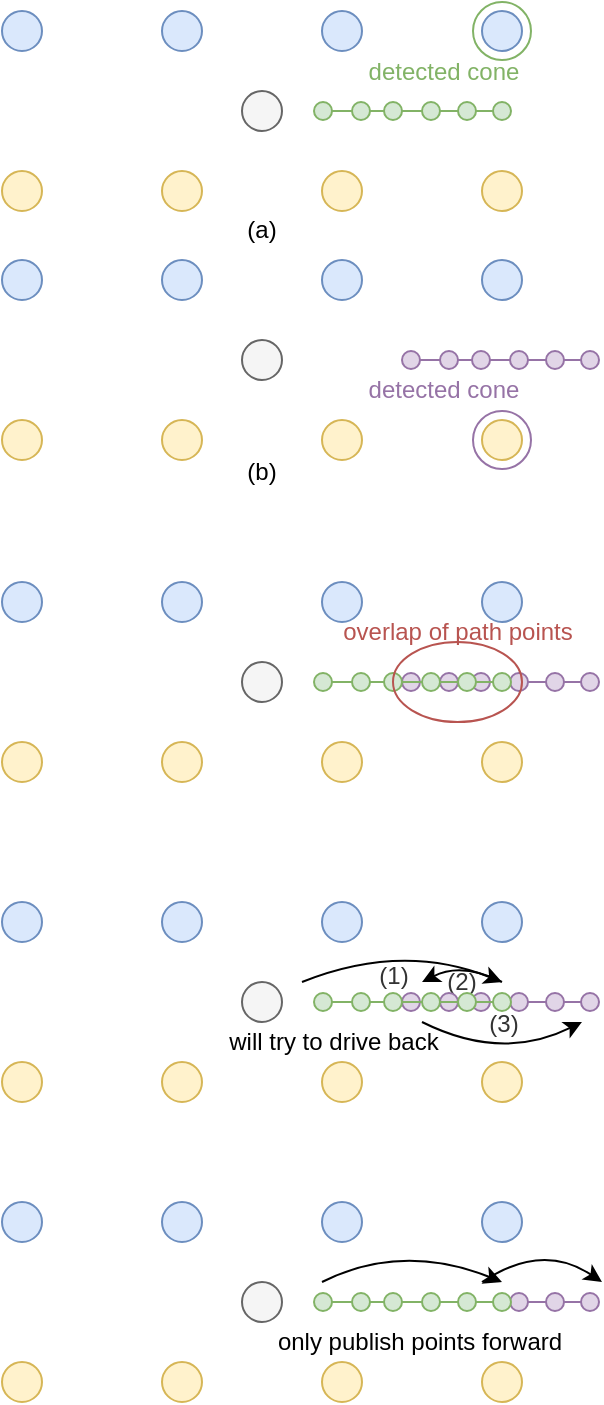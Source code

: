 <mxfile version="18.0.4" type="device"><diagram id="pE8NeCkS3sq0RhEdcYLy" name="Page-1"><mxGraphModel dx="1097" dy="-418" grid="1" gridSize="10" guides="1" tooltips="1" connect="1" arrows="1" fold="1" page="1" pageScale="1" pageWidth="850" pageHeight="1100" math="0" shadow="0"><root><mxCell id="0"/><mxCell id="1" parent="0"/><mxCell id="dcbzfh6dkNWRgs-5Q2Yd-195" value="" style="group" vertex="1" connectable="0" parent="1"><mxGeometry x="240" y="1990" width="298.5" height="100" as="geometry"/></mxCell><mxCell id="dcbzfh6dkNWRgs-5Q2Yd-78" value="" style="ellipse;whiteSpace=wrap;html=1;aspect=fixed;sketch=0;fillColor=#dae8fc;strokeColor=#6c8ebf;fontFamily=Helvetica;" vertex="1" parent="dcbzfh6dkNWRgs-5Q2Yd-195"><mxGeometry x="80" width="20" height="20" as="geometry"/></mxCell><mxCell id="dcbzfh6dkNWRgs-5Q2Yd-79" value="" style="ellipse;whiteSpace=wrap;html=1;aspect=fixed;sketch=0;fillColor=#dae8fc;strokeColor=#6c8ebf;fontFamily=Helvetica;" vertex="1" parent="dcbzfh6dkNWRgs-5Q2Yd-195"><mxGeometry width="20" height="20" as="geometry"/></mxCell><mxCell id="dcbzfh6dkNWRgs-5Q2Yd-80" value="" style="ellipse;whiteSpace=wrap;html=1;aspect=fixed;sketch=0;fillColor=#dae8fc;strokeColor=#6c8ebf;fontFamily=Helvetica;" vertex="1" parent="dcbzfh6dkNWRgs-5Q2Yd-195"><mxGeometry x="160" width="20" height="20" as="geometry"/></mxCell><mxCell id="dcbzfh6dkNWRgs-5Q2Yd-81" value="" style="ellipse;whiteSpace=wrap;html=1;aspect=fixed;sketch=0;fillColor=#dae8fc;strokeColor=#6c8ebf;fontFamily=Helvetica;" vertex="1" parent="dcbzfh6dkNWRgs-5Q2Yd-195"><mxGeometry x="240" width="20" height="20" as="geometry"/></mxCell><mxCell id="dcbzfh6dkNWRgs-5Q2Yd-82" value="" style="ellipse;whiteSpace=wrap;html=1;aspect=fixed;sketch=0;fillColor=#fff2cc;strokeColor=#d6b656;fontFamily=Helvetica;" vertex="1" parent="dcbzfh6dkNWRgs-5Q2Yd-195"><mxGeometry y="80" width="20" height="20" as="geometry"/></mxCell><mxCell id="dcbzfh6dkNWRgs-5Q2Yd-83" value="" style="ellipse;whiteSpace=wrap;html=1;aspect=fixed;sketch=0;fillColor=#fff2cc;strokeColor=#d6b656;fontFamily=Helvetica;" vertex="1" parent="dcbzfh6dkNWRgs-5Q2Yd-195"><mxGeometry x="80" y="80" width="20" height="20" as="geometry"/></mxCell><mxCell id="dcbzfh6dkNWRgs-5Q2Yd-84" value="" style="ellipse;whiteSpace=wrap;html=1;aspect=fixed;sketch=0;fillColor=#fff2cc;strokeColor=#d6b656;fontFamily=Helvetica;" vertex="1" parent="dcbzfh6dkNWRgs-5Q2Yd-195"><mxGeometry x="160" y="80" width="20" height="20" as="geometry"/></mxCell><mxCell id="dcbzfh6dkNWRgs-5Q2Yd-85" value="" style="ellipse;whiteSpace=wrap;html=1;aspect=fixed;sketch=0;fillColor=#fff2cc;strokeColor=#d6b656;fontFamily=Helvetica;" vertex="1" parent="dcbzfh6dkNWRgs-5Q2Yd-195"><mxGeometry x="240" y="80" width="20" height="20" as="geometry"/></mxCell><mxCell id="dcbzfh6dkNWRgs-5Q2Yd-86" value="" style="ellipse;whiteSpace=wrap;html=1;aspect=fixed;sketch=0;fillColor=#f5f5f5;strokeColor=#666666;fontColor=#333333;fontFamily=Helvetica;" vertex="1" parent="dcbzfh6dkNWRgs-5Q2Yd-195"><mxGeometry x="120" y="40" width="20" height="20" as="geometry"/></mxCell><mxCell id="dcbzfh6dkNWRgs-5Q2Yd-87" value="" style="ellipse;whiteSpace=wrap;html=1;aspect=fixed;sketch=0;fillColor=#e1d5e7;strokeColor=#9673a6;fontFamily=Helvetica;" vertex="1" parent="dcbzfh6dkNWRgs-5Q2Yd-195"><mxGeometry x="289.5" y="45.5" width="9" height="9" as="geometry"/></mxCell><mxCell id="dcbzfh6dkNWRgs-5Q2Yd-88" value="" style="ellipse;whiteSpace=wrap;html=1;aspect=fixed;sketch=0;fillColor=#e1d5e7;strokeColor=#9673a6;fontFamily=Helvetica;" vertex="1" parent="dcbzfh6dkNWRgs-5Q2Yd-195"><mxGeometry x="272" y="45.5" width="9" height="9" as="geometry"/></mxCell><mxCell id="dcbzfh6dkNWRgs-5Q2Yd-89" value="" style="ellipse;whiteSpace=wrap;html=1;aspect=fixed;sketch=0;fillColor=#e1d5e7;strokeColor=#9673a6;fontFamily=Helvetica;" vertex="1" parent="dcbzfh6dkNWRgs-5Q2Yd-195"><mxGeometry x="254" y="45.5" width="9" height="9" as="geometry"/></mxCell><mxCell id="dcbzfh6dkNWRgs-5Q2Yd-90" value="" style="ellipse;whiteSpace=wrap;html=1;aspect=fixed;sketch=0;fillColor=#e1d5e7;strokeColor=#9673a6;fontFamily=Helvetica;" vertex="1" parent="dcbzfh6dkNWRgs-5Q2Yd-195"><mxGeometry x="235" y="45.5" width="9" height="9" as="geometry"/></mxCell><mxCell id="dcbzfh6dkNWRgs-5Q2Yd-91" value="" style="ellipse;whiteSpace=wrap;html=1;aspect=fixed;sketch=0;fillColor=#e1d5e7;strokeColor=#9673a6;fontFamily=Helvetica;" vertex="1" parent="dcbzfh6dkNWRgs-5Q2Yd-195"><mxGeometry x="219" y="45.5" width="9" height="9" as="geometry"/></mxCell><mxCell id="dcbzfh6dkNWRgs-5Q2Yd-92" value="" style="ellipse;whiteSpace=wrap;html=1;aspect=fixed;sketch=0;fillColor=#e1d5e7;strokeColor=#9673a6;fontFamily=Helvetica;" vertex="1" parent="dcbzfh6dkNWRgs-5Q2Yd-195"><mxGeometry x="200" y="45.5" width="9" height="9" as="geometry"/></mxCell><mxCell id="dcbzfh6dkNWRgs-5Q2Yd-93" value="" style="endArrow=none;html=1;rounded=0;entryX=0;entryY=0.5;entryDx=0;entryDy=0;exitX=1;exitY=0.5;exitDx=0;exitDy=0;fillColor=#e1d5e7;strokeColor=#9673a6;" edge="1" parent="dcbzfh6dkNWRgs-5Q2Yd-195" source="dcbzfh6dkNWRgs-5Q2Yd-92" target="dcbzfh6dkNWRgs-5Q2Yd-91"><mxGeometry width="50" height="50" relative="1" as="geometry"><mxPoint x="184" y="110" as="sourcePoint"/><mxPoint x="234" y="60" as="targetPoint"/></mxGeometry></mxCell><mxCell id="dcbzfh6dkNWRgs-5Q2Yd-94" value="" style="endArrow=none;html=1;rounded=0;entryX=0;entryY=0.5;entryDx=0;entryDy=0;exitX=1;exitY=0.5;exitDx=0;exitDy=0;fillColor=#e1d5e7;strokeColor=#9673a6;" edge="1" parent="dcbzfh6dkNWRgs-5Q2Yd-195" source="dcbzfh6dkNWRgs-5Q2Yd-91" target="dcbzfh6dkNWRgs-5Q2Yd-90"><mxGeometry width="50" height="50" relative="1" as="geometry"><mxPoint x="219" y="58.5" as="sourcePoint"/><mxPoint x="229" y="58.5" as="targetPoint"/></mxGeometry></mxCell><mxCell id="dcbzfh6dkNWRgs-5Q2Yd-95" value="" style="endArrow=none;html=1;rounded=0;entryX=0;entryY=0.5;entryDx=0;entryDy=0;exitX=1;exitY=0.5;exitDx=0;exitDy=0;fillColor=#e1d5e7;strokeColor=#9673a6;" edge="1" parent="dcbzfh6dkNWRgs-5Q2Yd-195" source="dcbzfh6dkNWRgs-5Q2Yd-90" target="dcbzfh6dkNWRgs-5Q2Yd-89"><mxGeometry width="50" height="50" relative="1" as="geometry"><mxPoint x="238" y="58.5" as="sourcePoint"/><mxPoint x="245" y="58.5" as="targetPoint"/></mxGeometry></mxCell><mxCell id="dcbzfh6dkNWRgs-5Q2Yd-96" value="" style="endArrow=none;html=1;rounded=0;entryX=0;entryY=0.5;entryDx=0;entryDy=0;exitX=1;exitY=0.5;exitDx=0;exitDy=0;fillColor=#e1d5e7;strokeColor=#9673a6;" edge="1" parent="dcbzfh6dkNWRgs-5Q2Yd-195" source="dcbzfh6dkNWRgs-5Q2Yd-89" target="dcbzfh6dkNWRgs-5Q2Yd-88"><mxGeometry width="50" height="50" relative="1" as="geometry"><mxPoint x="254" y="58.5" as="sourcePoint"/><mxPoint x="264" y="58.5" as="targetPoint"/></mxGeometry></mxCell><mxCell id="dcbzfh6dkNWRgs-5Q2Yd-97" value="" style="endArrow=none;html=1;rounded=0;entryX=0;entryY=0.5;entryDx=0;entryDy=0;exitX=1;exitY=0.5;exitDx=0;exitDy=0;fillColor=#e1d5e7;strokeColor=#9673a6;" edge="1" parent="dcbzfh6dkNWRgs-5Q2Yd-195" source="dcbzfh6dkNWRgs-5Q2Yd-88" target="dcbzfh6dkNWRgs-5Q2Yd-87"><mxGeometry width="50" height="50" relative="1" as="geometry"><mxPoint x="273" y="58.5" as="sourcePoint"/><mxPoint x="282" y="58.5" as="targetPoint"/></mxGeometry></mxCell><mxCell id="dcbzfh6dkNWRgs-5Q2Yd-99" value="" style="ellipse;whiteSpace=wrap;html=1;aspect=fixed;sketch=0;fillColor=#d5e8d4;strokeColor=#82b366;fontFamily=Helvetica;" vertex="1" parent="dcbzfh6dkNWRgs-5Q2Yd-195"><mxGeometry x="245.5" y="45.5" width="9" height="9" as="geometry"/></mxCell><mxCell id="dcbzfh6dkNWRgs-5Q2Yd-100" value="" style="ellipse;whiteSpace=wrap;html=1;aspect=fixed;sketch=0;fillColor=#d5e8d4;strokeColor=#82b366;fontFamily=Helvetica;" vertex="1" parent="dcbzfh6dkNWRgs-5Q2Yd-195"><mxGeometry x="228" y="45.5" width="9" height="9" as="geometry"/></mxCell><mxCell id="dcbzfh6dkNWRgs-5Q2Yd-101" value="" style="ellipse;whiteSpace=wrap;html=1;aspect=fixed;sketch=0;fillColor=#d5e8d4;strokeColor=#82b366;fontFamily=Helvetica;" vertex="1" parent="dcbzfh6dkNWRgs-5Q2Yd-195"><mxGeometry x="210" y="45.5" width="9" height="9" as="geometry"/></mxCell><mxCell id="dcbzfh6dkNWRgs-5Q2Yd-102" value="" style="ellipse;whiteSpace=wrap;html=1;aspect=fixed;sketch=0;fillColor=#d5e8d4;strokeColor=#82b366;fontFamily=Helvetica;" vertex="1" parent="dcbzfh6dkNWRgs-5Q2Yd-195"><mxGeometry x="191" y="45.5" width="9" height="9" as="geometry"/></mxCell><mxCell id="dcbzfh6dkNWRgs-5Q2Yd-103" value="" style="ellipse;whiteSpace=wrap;html=1;aspect=fixed;sketch=0;fillColor=#d5e8d4;strokeColor=#82b366;fontFamily=Helvetica;" vertex="1" parent="dcbzfh6dkNWRgs-5Q2Yd-195"><mxGeometry x="175" y="45.5" width="9" height="9" as="geometry"/></mxCell><mxCell id="dcbzfh6dkNWRgs-5Q2Yd-104" value="" style="ellipse;whiteSpace=wrap;html=1;aspect=fixed;sketch=0;fillColor=#d5e8d4;strokeColor=#82b366;fontFamily=Helvetica;" vertex="1" parent="dcbzfh6dkNWRgs-5Q2Yd-195"><mxGeometry x="156" y="45.5" width="9" height="9" as="geometry"/></mxCell><mxCell id="dcbzfh6dkNWRgs-5Q2Yd-105" value="" style="endArrow=none;html=1;rounded=0;entryX=0;entryY=0.5;entryDx=0;entryDy=0;exitX=1;exitY=0.5;exitDx=0;exitDy=0;fillColor=#d5e8d4;strokeColor=#82b366;" edge="1" parent="dcbzfh6dkNWRgs-5Q2Yd-195" source="dcbzfh6dkNWRgs-5Q2Yd-104" target="dcbzfh6dkNWRgs-5Q2Yd-103"><mxGeometry width="50" height="50" relative="1" as="geometry"><mxPoint x="140" y="110" as="sourcePoint"/><mxPoint x="190" y="60" as="targetPoint"/></mxGeometry></mxCell><mxCell id="dcbzfh6dkNWRgs-5Q2Yd-106" value="" style="endArrow=none;html=1;rounded=0;entryX=0;entryY=0.5;entryDx=0;entryDy=0;exitX=1;exitY=0.5;exitDx=0;exitDy=0;fillColor=#d5e8d4;strokeColor=#82b366;" edge="1" parent="dcbzfh6dkNWRgs-5Q2Yd-195" source="dcbzfh6dkNWRgs-5Q2Yd-103" target="dcbzfh6dkNWRgs-5Q2Yd-102"><mxGeometry width="50" height="50" relative="1" as="geometry"><mxPoint x="175" y="58.5" as="sourcePoint"/><mxPoint x="185" y="58.5" as="targetPoint"/></mxGeometry></mxCell><mxCell id="dcbzfh6dkNWRgs-5Q2Yd-107" value="" style="endArrow=none;html=1;rounded=0;entryX=0;entryY=0.5;entryDx=0;entryDy=0;exitX=1;exitY=0.5;exitDx=0;exitDy=0;fillColor=#d5e8d4;strokeColor=#82b366;" edge="1" parent="dcbzfh6dkNWRgs-5Q2Yd-195" source="dcbzfh6dkNWRgs-5Q2Yd-102" target="dcbzfh6dkNWRgs-5Q2Yd-101"><mxGeometry width="50" height="50" relative="1" as="geometry"><mxPoint x="194" y="58.5" as="sourcePoint"/><mxPoint x="201" y="58.5" as="targetPoint"/></mxGeometry></mxCell><mxCell id="dcbzfh6dkNWRgs-5Q2Yd-108" value="" style="endArrow=none;html=1;rounded=0;entryX=0;entryY=0.5;entryDx=0;entryDy=0;exitX=1;exitY=0.5;exitDx=0;exitDy=0;fillColor=#d5e8d4;strokeColor=#82b366;" edge="1" parent="dcbzfh6dkNWRgs-5Q2Yd-195" source="dcbzfh6dkNWRgs-5Q2Yd-101" target="dcbzfh6dkNWRgs-5Q2Yd-100"><mxGeometry width="50" height="50" relative="1" as="geometry"><mxPoint x="210" y="58.5" as="sourcePoint"/><mxPoint x="220" y="58.5" as="targetPoint"/></mxGeometry></mxCell><mxCell id="dcbzfh6dkNWRgs-5Q2Yd-109" value="" style="endArrow=none;html=1;rounded=0;entryX=0;entryY=0.5;entryDx=0;entryDy=0;exitX=1;exitY=0.5;exitDx=0;exitDy=0;fillColor=#d5e8d4;strokeColor=#82b366;" edge="1" parent="dcbzfh6dkNWRgs-5Q2Yd-195" source="dcbzfh6dkNWRgs-5Q2Yd-100" target="dcbzfh6dkNWRgs-5Q2Yd-99"><mxGeometry width="50" height="50" relative="1" as="geometry"><mxPoint x="229" y="58.5" as="sourcePoint"/><mxPoint x="238" y="58.5" as="targetPoint"/></mxGeometry></mxCell><mxCell id="dcbzfh6dkNWRgs-5Q2Yd-111" value="" style="ellipse;whiteSpace=wrap;html=1;fillColor=none;strokeColor=#b85450;" vertex="1" parent="dcbzfh6dkNWRgs-5Q2Yd-195"><mxGeometry x="195.5" y="30" width="64.5" height="40" as="geometry"/></mxCell><mxCell id="dcbzfh6dkNWRgs-5Q2Yd-112" value="overlap of path points" style="text;html=1;strokeColor=none;fillColor=none;align=center;verticalAlign=middle;whiteSpace=wrap;rounded=0;fontColor=#B85450;" vertex="1" parent="dcbzfh6dkNWRgs-5Q2Yd-195"><mxGeometry x="162.75" y="10" width="130" height="30" as="geometry"/></mxCell><mxCell id="dcbzfh6dkNWRgs-5Q2Yd-196" value="" style="group" vertex="1" connectable="0" parent="1"><mxGeometry x="240" y="2150" width="298.5" height="100" as="geometry"/></mxCell><mxCell id="dcbzfh6dkNWRgs-5Q2Yd-150" value="(1)" style="text;html=1;strokeColor=none;fillColor=none;align=center;verticalAlign=middle;whiteSpace=wrap;rounded=0;fontColor=#333333;" vertex="1" parent="dcbzfh6dkNWRgs-5Q2Yd-196"><mxGeometry x="165.5" y="22" width="60" height="30" as="geometry"/></mxCell><mxCell id="dcbzfh6dkNWRgs-5Q2Yd-151" value="(2)" style="text;html=1;strokeColor=none;fillColor=none;align=center;verticalAlign=middle;whiteSpace=wrap;rounded=0;fontColor=#333333;" vertex="1" parent="dcbzfh6dkNWRgs-5Q2Yd-196"><mxGeometry x="200" y="24.5" width="60" height="30" as="geometry"/></mxCell><mxCell id="dcbzfh6dkNWRgs-5Q2Yd-113" value="" style="ellipse;whiteSpace=wrap;html=1;aspect=fixed;sketch=0;fillColor=#dae8fc;strokeColor=#6c8ebf;fontFamily=Helvetica;" vertex="1" parent="dcbzfh6dkNWRgs-5Q2Yd-196"><mxGeometry x="80" width="20" height="20" as="geometry"/></mxCell><mxCell id="dcbzfh6dkNWRgs-5Q2Yd-114" value="" style="ellipse;whiteSpace=wrap;html=1;aspect=fixed;sketch=0;fillColor=#dae8fc;strokeColor=#6c8ebf;fontFamily=Helvetica;" vertex="1" parent="dcbzfh6dkNWRgs-5Q2Yd-196"><mxGeometry width="20" height="20" as="geometry"/></mxCell><mxCell id="dcbzfh6dkNWRgs-5Q2Yd-115" value="" style="ellipse;whiteSpace=wrap;html=1;aspect=fixed;sketch=0;fillColor=#dae8fc;strokeColor=#6c8ebf;fontFamily=Helvetica;" vertex="1" parent="dcbzfh6dkNWRgs-5Q2Yd-196"><mxGeometry x="160" width="20" height="20" as="geometry"/></mxCell><mxCell id="dcbzfh6dkNWRgs-5Q2Yd-116" value="" style="ellipse;whiteSpace=wrap;html=1;aspect=fixed;sketch=0;fillColor=#dae8fc;strokeColor=#6c8ebf;fontFamily=Helvetica;" vertex="1" parent="dcbzfh6dkNWRgs-5Q2Yd-196"><mxGeometry x="240" width="20" height="20" as="geometry"/></mxCell><mxCell id="dcbzfh6dkNWRgs-5Q2Yd-117" value="" style="ellipse;whiteSpace=wrap;html=1;aspect=fixed;sketch=0;fillColor=#fff2cc;strokeColor=#d6b656;fontFamily=Helvetica;" vertex="1" parent="dcbzfh6dkNWRgs-5Q2Yd-196"><mxGeometry y="80" width="20" height="20" as="geometry"/></mxCell><mxCell id="dcbzfh6dkNWRgs-5Q2Yd-118" value="" style="ellipse;whiteSpace=wrap;html=1;aspect=fixed;sketch=0;fillColor=#fff2cc;strokeColor=#d6b656;fontFamily=Helvetica;" vertex="1" parent="dcbzfh6dkNWRgs-5Q2Yd-196"><mxGeometry x="80" y="80" width="20" height="20" as="geometry"/></mxCell><mxCell id="dcbzfh6dkNWRgs-5Q2Yd-119" value="" style="ellipse;whiteSpace=wrap;html=1;aspect=fixed;sketch=0;fillColor=#fff2cc;strokeColor=#d6b656;fontFamily=Helvetica;" vertex="1" parent="dcbzfh6dkNWRgs-5Q2Yd-196"><mxGeometry x="160" y="80" width="20" height="20" as="geometry"/></mxCell><mxCell id="dcbzfh6dkNWRgs-5Q2Yd-120" value="" style="ellipse;whiteSpace=wrap;html=1;aspect=fixed;sketch=0;fillColor=#fff2cc;strokeColor=#d6b656;fontFamily=Helvetica;" vertex="1" parent="dcbzfh6dkNWRgs-5Q2Yd-196"><mxGeometry x="240" y="80" width="20" height="20" as="geometry"/></mxCell><mxCell id="dcbzfh6dkNWRgs-5Q2Yd-121" value="" style="ellipse;whiteSpace=wrap;html=1;aspect=fixed;sketch=0;fillColor=#f5f5f5;strokeColor=#666666;fontColor=#333333;fontFamily=Helvetica;" vertex="1" parent="dcbzfh6dkNWRgs-5Q2Yd-196"><mxGeometry x="120" y="40" width="20" height="20" as="geometry"/></mxCell><mxCell id="dcbzfh6dkNWRgs-5Q2Yd-122" value="" style="ellipse;whiteSpace=wrap;html=1;aspect=fixed;sketch=0;fillColor=#e1d5e7;strokeColor=#9673a6;fontFamily=Helvetica;" vertex="1" parent="dcbzfh6dkNWRgs-5Q2Yd-196"><mxGeometry x="289.5" y="45.5" width="9" height="9" as="geometry"/></mxCell><mxCell id="dcbzfh6dkNWRgs-5Q2Yd-123" value="" style="ellipse;whiteSpace=wrap;html=1;aspect=fixed;sketch=0;fillColor=#e1d5e7;strokeColor=#9673a6;fontFamily=Helvetica;" vertex="1" parent="dcbzfh6dkNWRgs-5Q2Yd-196"><mxGeometry x="272" y="45.5" width="9" height="9" as="geometry"/></mxCell><mxCell id="dcbzfh6dkNWRgs-5Q2Yd-124" value="" style="ellipse;whiteSpace=wrap;html=1;aspect=fixed;sketch=0;fillColor=#e1d5e7;strokeColor=#9673a6;fontFamily=Helvetica;" vertex="1" parent="dcbzfh6dkNWRgs-5Q2Yd-196"><mxGeometry x="254" y="45.5" width="9" height="9" as="geometry"/></mxCell><mxCell id="dcbzfh6dkNWRgs-5Q2Yd-125" value="" style="ellipse;whiteSpace=wrap;html=1;aspect=fixed;sketch=0;fillColor=#e1d5e7;strokeColor=#9673a6;fontFamily=Helvetica;" vertex="1" parent="dcbzfh6dkNWRgs-5Q2Yd-196"><mxGeometry x="235" y="45.5" width="9" height="9" as="geometry"/></mxCell><mxCell id="dcbzfh6dkNWRgs-5Q2Yd-126" value="" style="ellipse;whiteSpace=wrap;html=1;aspect=fixed;sketch=0;fillColor=#e1d5e7;strokeColor=#9673a6;fontFamily=Helvetica;" vertex="1" parent="dcbzfh6dkNWRgs-5Q2Yd-196"><mxGeometry x="219" y="45.5" width="9" height="9" as="geometry"/></mxCell><mxCell id="dcbzfh6dkNWRgs-5Q2Yd-127" value="" style="ellipse;whiteSpace=wrap;html=1;aspect=fixed;sketch=0;fillColor=#e1d5e7;strokeColor=#9673a6;fontFamily=Helvetica;" vertex="1" parent="dcbzfh6dkNWRgs-5Q2Yd-196"><mxGeometry x="200" y="45.5" width="9" height="9" as="geometry"/></mxCell><mxCell id="dcbzfh6dkNWRgs-5Q2Yd-128" value="" style="endArrow=none;html=1;rounded=0;entryX=0;entryY=0.5;entryDx=0;entryDy=0;exitX=1;exitY=0.5;exitDx=0;exitDy=0;fillColor=#e1d5e7;strokeColor=#9673a6;" edge="1" parent="dcbzfh6dkNWRgs-5Q2Yd-196" source="dcbzfh6dkNWRgs-5Q2Yd-127" target="dcbzfh6dkNWRgs-5Q2Yd-126"><mxGeometry width="50" height="50" relative="1" as="geometry"><mxPoint x="184" y="110" as="sourcePoint"/><mxPoint x="234" y="60" as="targetPoint"/></mxGeometry></mxCell><mxCell id="dcbzfh6dkNWRgs-5Q2Yd-129" value="" style="endArrow=none;html=1;rounded=0;entryX=0;entryY=0.5;entryDx=0;entryDy=0;exitX=1;exitY=0.5;exitDx=0;exitDy=0;fillColor=#e1d5e7;strokeColor=#9673a6;" edge="1" parent="dcbzfh6dkNWRgs-5Q2Yd-196" source="dcbzfh6dkNWRgs-5Q2Yd-126" target="dcbzfh6dkNWRgs-5Q2Yd-125"><mxGeometry width="50" height="50" relative="1" as="geometry"><mxPoint x="219" y="58.5" as="sourcePoint"/><mxPoint x="229" y="58.5" as="targetPoint"/></mxGeometry></mxCell><mxCell id="dcbzfh6dkNWRgs-5Q2Yd-130" value="" style="endArrow=none;html=1;rounded=0;entryX=0;entryY=0.5;entryDx=0;entryDy=0;exitX=1;exitY=0.5;exitDx=0;exitDy=0;fillColor=#e1d5e7;strokeColor=#9673a6;" edge="1" parent="dcbzfh6dkNWRgs-5Q2Yd-196" source="dcbzfh6dkNWRgs-5Q2Yd-125" target="dcbzfh6dkNWRgs-5Q2Yd-124"><mxGeometry width="50" height="50" relative="1" as="geometry"><mxPoint x="238" y="58.5" as="sourcePoint"/><mxPoint x="245" y="58.5" as="targetPoint"/></mxGeometry></mxCell><mxCell id="dcbzfh6dkNWRgs-5Q2Yd-131" value="" style="endArrow=none;html=1;rounded=0;entryX=0;entryY=0.5;entryDx=0;entryDy=0;exitX=1;exitY=0.5;exitDx=0;exitDy=0;fillColor=#e1d5e7;strokeColor=#9673a6;" edge="1" parent="dcbzfh6dkNWRgs-5Q2Yd-196" source="dcbzfh6dkNWRgs-5Q2Yd-124" target="dcbzfh6dkNWRgs-5Q2Yd-123"><mxGeometry width="50" height="50" relative="1" as="geometry"><mxPoint x="254" y="58.5" as="sourcePoint"/><mxPoint x="264" y="58.5" as="targetPoint"/></mxGeometry></mxCell><mxCell id="dcbzfh6dkNWRgs-5Q2Yd-132" value="" style="endArrow=none;html=1;rounded=0;entryX=0;entryY=0.5;entryDx=0;entryDy=0;exitX=1;exitY=0.5;exitDx=0;exitDy=0;fillColor=#e1d5e7;strokeColor=#9673a6;" edge="1" parent="dcbzfh6dkNWRgs-5Q2Yd-196" source="dcbzfh6dkNWRgs-5Q2Yd-123" target="dcbzfh6dkNWRgs-5Q2Yd-122"><mxGeometry width="50" height="50" relative="1" as="geometry"><mxPoint x="273" y="58.5" as="sourcePoint"/><mxPoint x="282" y="58.5" as="targetPoint"/></mxGeometry></mxCell><mxCell id="dcbzfh6dkNWRgs-5Q2Yd-134" value="" style="ellipse;whiteSpace=wrap;html=1;aspect=fixed;sketch=0;fillColor=#d5e8d4;strokeColor=#82b366;fontFamily=Helvetica;" vertex="1" parent="dcbzfh6dkNWRgs-5Q2Yd-196"><mxGeometry x="245.5" y="45.5" width="9" height="9" as="geometry"/></mxCell><mxCell id="dcbzfh6dkNWRgs-5Q2Yd-135" value="" style="ellipse;whiteSpace=wrap;html=1;aspect=fixed;sketch=0;fillColor=#d5e8d4;strokeColor=#82b366;fontFamily=Helvetica;" vertex="1" parent="dcbzfh6dkNWRgs-5Q2Yd-196"><mxGeometry x="228" y="45.5" width="9" height="9" as="geometry"/></mxCell><mxCell id="dcbzfh6dkNWRgs-5Q2Yd-136" value="" style="ellipse;whiteSpace=wrap;html=1;aspect=fixed;sketch=0;fillColor=#d5e8d4;strokeColor=#82b366;fontFamily=Helvetica;" vertex="1" parent="dcbzfh6dkNWRgs-5Q2Yd-196"><mxGeometry x="210" y="45.5" width="9" height="9" as="geometry"/></mxCell><mxCell id="dcbzfh6dkNWRgs-5Q2Yd-137" value="" style="ellipse;whiteSpace=wrap;html=1;aspect=fixed;sketch=0;fillColor=#d5e8d4;strokeColor=#82b366;fontFamily=Helvetica;" vertex="1" parent="dcbzfh6dkNWRgs-5Q2Yd-196"><mxGeometry x="191" y="45.5" width="9" height="9" as="geometry"/></mxCell><mxCell id="dcbzfh6dkNWRgs-5Q2Yd-138" value="" style="ellipse;whiteSpace=wrap;html=1;aspect=fixed;sketch=0;fillColor=#d5e8d4;strokeColor=#82b366;fontFamily=Helvetica;" vertex="1" parent="dcbzfh6dkNWRgs-5Q2Yd-196"><mxGeometry x="175" y="45.5" width="9" height="9" as="geometry"/></mxCell><mxCell id="dcbzfh6dkNWRgs-5Q2Yd-139" value="" style="ellipse;whiteSpace=wrap;html=1;aspect=fixed;sketch=0;fillColor=#d5e8d4;strokeColor=#82b366;fontFamily=Helvetica;" vertex="1" parent="dcbzfh6dkNWRgs-5Q2Yd-196"><mxGeometry x="156" y="45.5" width="9" height="9" as="geometry"/></mxCell><mxCell id="dcbzfh6dkNWRgs-5Q2Yd-140" value="" style="endArrow=none;html=1;rounded=0;entryX=0;entryY=0.5;entryDx=0;entryDy=0;exitX=1;exitY=0.5;exitDx=0;exitDy=0;fillColor=#d5e8d4;strokeColor=#82b366;" edge="1" parent="dcbzfh6dkNWRgs-5Q2Yd-196" source="dcbzfh6dkNWRgs-5Q2Yd-139" target="dcbzfh6dkNWRgs-5Q2Yd-138"><mxGeometry width="50" height="50" relative="1" as="geometry"><mxPoint x="140" y="110" as="sourcePoint"/><mxPoint x="190" y="60" as="targetPoint"/></mxGeometry></mxCell><mxCell id="dcbzfh6dkNWRgs-5Q2Yd-141" value="" style="endArrow=none;html=1;rounded=0;entryX=0;entryY=0.5;entryDx=0;entryDy=0;exitX=1;exitY=0.5;exitDx=0;exitDy=0;fillColor=#d5e8d4;strokeColor=#82b366;" edge="1" parent="dcbzfh6dkNWRgs-5Q2Yd-196" source="dcbzfh6dkNWRgs-5Q2Yd-138" target="dcbzfh6dkNWRgs-5Q2Yd-137"><mxGeometry width="50" height="50" relative="1" as="geometry"><mxPoint x="175" y="58.5" as="sourcePoint"/><mxPoint x="185" y="58.5" as="targetPoint"/></mxGeometry></mxCell><mxCell id="dcbzfh6dkNWRgs-5Q2Yd-142" value="" style="endArrow=none;html=1;rounded=0;entryX=0;entryY=0.5;entryDx=0;entryDy=0;exitX=1;exitY=0.5;exitDx=0;exitDy=0;fillColor=#d5e8d4;strokeColor=#82b366;" edge="1" parent="dcbzfh6dkNWRgs-5Q2Yd-196" source="dcbzfh6dkNWRgs-5Q2Yd-137" target="dcbzfh6dkNWRgs-5Q2Yd-136"><mxGeometry width="50" height="50" relative="1" as="geometry"><mxPoint x="194" y="58.5" as="sourcePoint"/><mxPoint x="201" y="58.5" as="targetPoint"/></mxGeometry></mxCell><mxCell id="dcbzfh6dkNWRgs-5Q2Yd-143" value="" style="endArrow=none;html=1;rounded=0;entryX=0;entryY=0.5;entryDx=0;entryDy=0;exitX=1;exitY=0.5;exitDx=0;exitDy=0;fillColor=#d5e8d4;strokeColor=#82b366;" edge="1" parent="dcbzfh6dkNWRgs-5Q2Yd-196" source="dcbzfh6dkNWRgs-5Q2Yd-136" target="dcbzfh6dkNWRgs-5Q2Yd-135"><mxGeometry width="50" height="50" relative="1" as="geometry"><mxPoint x="210" y="58.5" as="sourcePoint"/><mxPoint x="220" y="58.5" as="targetPoint"/></mxGeometry></mxCell><mxCell id="dcbzfh6dkNWRgs-5Q2Yd-144" value="" style="endArrow=none;html=1;rounded=0;entryX=0;entryY=0.5;entryDx=0;entryDy=0;exitX=1;exitY=0.5;exitDx=0;exitDy=0;fillColor=#d5e8d4;strokeColor=#82b366;" edge="1" parent="dcbzfh6dkNWRgs-5Q2Yd-196" source="dcbzfh6dkNWRgs-5Q2Yd-135" target="dcbzfh6dkNWRgs-5Q2Yd-134"><mxGeometry width="50" height="50" relative="1" as="geometry"><mxPoint x="229" y="58.5" as="sourcePoint"/><mxPoint x="238" y="58.5" as="targetPoint"/></mxGeometry></mxCell><mxCell id="dcbzfh6dkNWRgs-5Q2Yd-148" value="" style="endArrow=classic;html=1;fontColor=#B85450;curved=1;fillColor=#f5f5f5;strokeColor=#000000;" edge="1" parent="dcbzfh6dkNWRgs-5Q2Yd-196"><mxGeometry width="50" height="50" relative="1" as="geometry"><mxPoint x="250" y="40" as="sourcePoint"/><mxPoint x="210" y="40" as="targetPoint"/><Array as="points"><mxPoint x="230" y="30"/></Array></mxGeometry></mxCell><mxCell id="dcbzfh6dkNWRgs-5Q2Yd-149" value="" style="endArrow=classic;html=1;fontColor=#B85450;curved=1;fillColor=#f5f5f5;strokeColor=#000000;" edge="1" parent="dcbzfh6dkNWRgs-5Q2Yd-196"><mxGeometry width="50" height="50" relative="1" as="geometry"><mxPoint x="210" y="60" as="sourcePoint"/><mxPoint x="290" y="60" as="targetPoint"/><Array as="points"><mxPoint x="250" y="80"/></Array></mxGeometry></mxCell><mxCell id="dcbzfh6dkNWRgs-5Q2Yd-147" value="" style="endArrow=classic;html=1;fontColor=#B85450;curved=1;fillColor=#f5f5f5;strokeColor=#000000;" edge="1" parent="dcbzfh6dkNWRgs-5Q2Yd-196"><mxGeometry width="50" height="50" relative="1" as="geometry"><mxPoint x="150" y="40" as="sourcePoint"/><mxPoint x="250" y="40" as="targetPoint"/><Array as="points"><mxPoint x="200" y="20"/></Array></mxGeometry></mxCell><mxCell id="dcbzfh6dkNWRgs-5Q2Yd-152" value="(3)" style="text;html=1;strokeColor=none;fillColor=none;align=center;verticalAlign=middle;whiteSpace=wrap;rounded=0;fontColor=#333333;" vertex="1" parent="dcbzfh6dkNWRgs-5Q2Yd-196"><mxGeometry x="221" y="45.5" width="60" height="30" as="geometry"/></mxCell><mxCell id="dcbzfh6dkNWRgs-5Q2Yd-153" value="will try to drive back" style="text;html=1;strokeColor=none;fillColor=none;align=center;verticalAlign=middle;whiteSpace=wrap;rounded=0;fontColor=#000000;" vertex="1" parent="dcbzfh6dkNWRgs-5Q2Yd-196"><mxGeometry x="111" y="54.5" width="110" height="30" as="geometry"/></mxCell><mxCell id="dcbzfh6dkNWRgs-5Q2Yd-197" value="" style="group" vertex="1" connectable="0" parent="1"><mxGeometry x="240" y="2300" width="298.5" height="100" as="geometry"/></mxCell><mxCell id="dcbzfh6dkNWRgs-5Q2Yd-154" value="" style="ellipse;whiteSpace=wrap;html=1;aspect=fixed;sketch=0;fillColor=#dae8fc;strokeColor=#6c8ebf;fontFamily=Helvetica;" vertex="1" parent="dcbzfh6dkNWRgs-5Q2Yd-197"><mxGeometry x="80" width="20" height="20" as="geometry"/></mxCell><mxCell id="dcbzfh6dkNWRgs-5Q2Yd-155" value="" style="ellipse;whiteSpace=wrap;html=1;aspect=fixed;sketch=0;fillColor=#dae8fc;strokeColor=#6c8ebf;fontFamily=Helvetica;" vertex="1" parent="dcbzfh6dkNWRgs-5Q2Yd-197"><mxGeometry width="20" height="20" as="geometry"/></mxCell><mxCell id="dcbzfh6dkNWRgs-5Q2Yd-156" value="" style="ellipse;whiteSpace=wrap;html=1;aspect=fixed;sketch=0;fillColor=#dae8fc;strokeColor=#6c8ebf;fontFamily=Helvetica;" vertex="1" parent="dcbzfh6dkNWRgs-5Q2Yd-197"><mxGeometry x="160" width="20" height="20" as="geometry"/></mxCell><mxCell id="dcbzfh6dkNWRgs-5Q2Yd-157" value="" style="ellipse;whiteSpace=wrap;html=1;aspect=fixed;sketch=0;fillColor=#dae8fc;strokeColor=#6c8ebf;fontFamily=Helvetica;" vertex="1" parent="dcbzfh6dkNWRgs-5Q2Yd-197"><mxGeometry x="240" width="20" height="20" as="geometry"/></mxCell><mxCell id="dcbzfh6dkNWRgs-5Q2Yd-158" value="" style="ellipse;whiteSpace=wrap;html=1;aspect=fixed;sketch=0;fillColor=#fff2cc;strokeColor=#d6b656;fontFamily=Helvetica;" vertex="1" parent="dcbzfh6dkNWRgs-5Q2Yd-197"><mxGeometry y="80" width="20" height="20" as="geometry"/></mxCell><mxCell id="dcbzfh6dkNWRgs-5Q2Yd-159" value="" style="ellipse;whiteSpace=wrap;html=1;aspect=fixed;sketch=0;fillColor=#fff2cc;strokeColor=#d6b656;fontFamily=Helvetica;" vertex="1" parent="dcbzfh6dkNWRgs-5Q2Yd-197"><mxGeometry x="80" y="80" width="20" height="20" as="geometry"/></mxCell><mxCell id="dcbzfh6dkNWRgs-5Q2Yd-160" value="" style="ellipse;whiteSpace=wrap;html=1;aspect=fixed;sketch=0;fillColor=#fff2cc;strokeColor=#d6b656;fontFamily=Helvetica;" vertex="1" parent="dcbzfh6dkNWRgs-5Q2Yd-197"><mxGeometry x="160" y="80" width="20" height="20" as="geometry"/></mxCell><mxCell id="dcbzfh6dkNWRgs-5Q2Yd-161" value="" style="ellipse;whiteSpace=wrap;html=1;aspect=fixed;sketch=0;fillColor=#fff2cc;strokeColor=#d6b656;fontFamily=Helvetica;" vertex="1" parent="dcbzfh6dkNWRgs-5Q2Yd-197"><mxGeometry x="240" y="80" width="20" height="20" as="geometry"/></mxCell><mxCell id="dcbzfh6dkNWRgs-5Q2Yd-162" value="" style="ellipse;whiteSpace=wrap;html=1;aspect=fixed;sketch=0;fillColor=#f5f5f5;strokeColor=#666666;fontColor=#333333;fontFamily=Helvetica;" vertex="1" parent="dcbzfh6dkNWRgs-5Q2Yd-197"><mxGeometry x="120" y="40" width="20" height="20" as="geometry"/></mxCell><mxCell id="dcbzfh6dkNWRgs-5Q2Yd-163" value="" style="ellipse;whiteSpace=wrap;html=1;aspect=fixed;sketch=0;fillColor=#e1d5e7;strokeColor=#9673a6;fontFamily=Helvetica;" vertex="1" parent="dcbzfh6dkNWRgs-5Q2Yd-197"><mxGeometry x="289.5" y="45.5" width="9" height="9" as="geometry"/></mxCell><mxCell id="dcbzfh6dkNWRgs-5Q2Yd-164" value="" style="ellipse;whiteSpace=wrap;html=1;aspect=fixed;sketch=0;fillColor=#e1d5e7;strokeColor=#9673a6;fontFamily=Helvetica;" vertex="1" parent="dcbzfh6dkNWRgs-5Q2Yd-197"><mxGeometry x="272" y="45.5" width="9" height="9" as="geometry"/></mxCell><mxCell id="dcbzfh6dkNWRgs-5Q2Yd-165" value="" style="ellipse;whiteSpace=wrap;html=1;aspect=fixed;sketch=0;fillColor=#e1d5e7;strokeColor=#9673a6;fontFamily=Helvetica;" vertex="1" parent="dcbzfh6dkNWRgs-5Q2Yd-197"><mxGeometry x="254" y="45.5" width="9" height="9" as="geometry"/></mxCell><mxCell id="dcbzfh6dkNWRgs-5Q2Yd-169" value="" style="endArrow=none;html=1;rounded=0;entryX=0;entryY=0.5;entryDx=0;entryDy=0;exitX=1;exitY=0.5;exitDx=0;exitDy=0;fillColor=#e1d5e7;strokeColor=#9673a6;" edge="1" parent="dcbzfh6dkNWRgs-5Q2Yd-197"><mxGeometry width="50" height="50" relative="1" as="geometry"><mxPoint x="209.0" y="50" as="sourcePoint"/><mxPoint x="219.0" y="50" as="targetPoint"/></mxGeometry></mxCell><mxCell id="dcbzfh6dkNWRgs-5Q2Yd-170" value="" style="endArrow=none;html=1;rounded=0;entryX=0;entryY=0.5;entryDx=0;entryDy=0;exitX=1;exitY=0.5;exitDx=0;exitDy=0;fillColor=#e1d5e7;strokeColor=#9673a6;" edge="1" parent="dcbzfh6dkNWRgs-5Q2Yd-197"><mxGeometry width="50" height="50" relative="1" as="geometry"><mxPoint x="228.0" y="50" as="sourcePoint"/><mxPoint x="235.0" y="50" as="targetPoint"/></mxGeometry></mxCell><mxCell id="dcbzfh6dkNWRgs-5Q2Yd-171" value="" style="endArrow=none;html=1;rounded=0;entryX=0;entryY=0.5;entryDx=0;entryDy=0;exitX=1;exitY=0.5;exitDx=0;exitDy=0;fillColor=#e1d5e7;strokeColor=#9673a6;" edge="1" parent="dcbzfh6dkNWRgs-5Q2Yd-197" target="dcbzfh6dkNWRgs-5Q2Yd-165"><mxGeometry width="50" height="50" relative="1" as="geometry"><mxPoint x="244.0" y="50" as="sourcePoint"/><mxPoint x="245" y="58.5" as="targetPoint"/></mxGeometry></mxCell><mxCell id="dcbzfh6dkNWRgs-5Q2Yd-172" value="" style="endArrow=none;html=1;rounded=0;entryX=0;entryY=0.5;entryDx=0;entryDy=0;exitX=1;exitY=0.5;exitDx=0;exitDy=0;fillColor=#e1d5e7;strokeColor=#9673a6;" edge="1" parent="dcbzfh6dkNWRgs-5Q2Yd-197" source="dcbzfh6dkNWRgs-5Q2Yd-165" target="dcbzfh6dkNWRgs-5Q2Yd-164"><mxGeometry width="50" height="50" relative="1" as="geometry"><mxPoint x="254" y="58.5" as="sourcePoint"/><mxPoint x="264" y="58.5" as="targetPoint"/></mxGeometry></mxCell><mxCell id="dcbzfh6dkNWRgs-5Q2Yd-173" value="" style="endArrow=none;html=1;rounded=0;entryX=0;entryY=0.5;entryDx=0;entryDy=0;exitX=1;exitY=0.5;exitDx=0;exitDy=0;fillColor=#e1d5e7;strokeColor=#9673a6;" edge="1" parent="dcbzfh6dkNWRgs-5Q2Yd-197" source="dcbzfh6dkNWRgs-5Q2Yd-164" target="dcbzfh6dkNWRgs-5Q2Yd-163"><mxGeometry width="50" height="50" relative="1" as="geometry"><mxPoint x="273" y="58.5" as="sourcePoint"/><mxPoint x="282" y="58.5" as="targetPoint"/></mxGeometry></mxCell><mxCell id="dcbzfh6dkNWRgs-5Q2Yd-174" value="" style="ellipse;whiteSpace=wrap;html=1;aspect=fixed;sketch=0;fillColor=#d5e8d4;strokeColor=#82b366;fontFamily=Helvetica;" vertex="1" parent="dcbzfh6dkNWRgs-5Q2Yd-197"><mxGeometry x="245.5" y="45.5" width="9" height="9" as="geometry"/></mxCell><mxCell id="dcbzfh6dkNWRgs-5Q2Yd-175" value="" style="ellipse;whiteSpace=wrap;html=1;aspect=fixed;sketch=0;fillColor=#d5e8d4;strokeColor=#82b366;fontFamily=Helvetica;" vertex="1" parent="dcbzfh6dkNWRgs-5Q2Yd-197"><mxGeometry x="228" y="45.5" width="9" height="9" as="geometry"/></mxCell><mxCell id="dcbzfh6dkNWRgs-5Q2Yd-176" value="" style="ellipse;whiteSpace=wrap;html=1;aspect=fixed;sketch=0;fillColor=#d5e8d4;strokeColor=#82b366;fontFamily=Helvetica;" vertex="1" parent="dcbzfh6dkNWRgs-5Q2Yd-197"><mxGeometry x="210" y="45.5" width="9" height="9" as="geometry"/></mxCell><mxCell id="dcbzfh6dkNWRgs-5Q2Yd-177" value="" style="ellipse;whiteSpace=wrap;html=1;aspect=fixed;sketch=0;fillColor=#d5e8d4;strokeColor=#82b366;fontFamily=Helvetica;" vertex="1" parent="dcbzfh6dkNWRgs-5Q2Yd-197"><mxGeometry x="191" y="45.5" width="9" height="9" as="geometry"/></mxCell><mxCell id="dcbzfh6dkNWRgs-5Q2Yd-178" value="" style="ellipse;whiteSpace=wrap;html=1;aspect=fixed;sketch=0;fillColor=#d5e8d4;strokeColor=#82b366;fontFamily=Helvetica;" vertex="1" parent="dcbzfh6dkNWRgs-5Q2Yd-197"><mxGeometry x="175" y="45.5" width="9" height="9" as="geometry"/></mxCell><mxCell id="dcbzfh6dkNWRgs-5Q2Yd-179" value="" style="ellipse;whiteSpace=wrap;html=1;aspect=fixed;sketch=0;fillColor=#d5e8d4;strokeColor=#82b366;fontFamily=Helvetica;" vertex="1" parent="dcbzfh6dkNWRgs-5Q2Yd-197"><mxGeometry x="156" y="45.5" width="9" height="9" as="geometry"/></mxCell><mxCell id="dcbzfh6dkNWRgs-5Q2Yd-180" value="" style="endArrow=none;html=1;rounded=0;entryX=0;entryY=0.5;entryDx=0;entryDy=0;exitX=1;exitY=0.5;exitDx=0;exitDy=0;fillColor=#d5e8d4;strokeColor=#82b366;" edge="1" parent="dcbzfh6dkNWRgs-5Q2Yd-197" source="dcbzfh6dkNWRgs-5Q2Yd-179" target="dcbzfh6dkNWRgs-5Q2Yd-178"><mxGeometry width="50" height="50" relative="1" as="geometry"><mxPoint x="140" y="110" as="sourcePoint"/><mxPoint x="190" y="60" as="targetPoint"/></mxGeometry></mxCell><mxCell id="dcbzfh6dkNWRgs-5Q2Yd-181" value="" style="endArrow=none;html=1;rounded=0;entryX=0;entryY=0.5;entryDx=0;entryDy=0;exitX=1;exitY=0.5;exitDx=0;exitDy=0;fillColor=#d5e8d4;strokeColor=#82b366;" edge="1" parent="dcbzfh6dkNWRgs-5Q2Yd-197" source="dcbzfh6dkNWRgs-5Q2Yd-178" target="dcbzfh6dkNWRgs-5Q2Yd-177"><mxGeometry width="50" height="50" relative="1" as="geometry"><mxPoint x="175" y="58.5" as="sourcePoint"/><mxPoint x="185" y="58.5" as="targetPoint"/></mxGeometry></mxCell><mxCell id="dcbzfh6dkNWRgs-5Q2Yd-182" value="" style="endArrow=none;html=1;rounded=0;entryX=0;entryY=0.5;entryDx=0;entryDy=0;exitX=1;exitY=0.5;exitDx=0;exitDy=0;fillColor=#d5e8d4;strokeColor=#82b366;" edge="1" parent="dcbzfh6dkNWRgs-5Q2Yd-197" source="dcbzfh6dkNWRgs-5Q2Yd-177" target="dcbzfh6dkNWRgs-5Q2Yd-176"><mxGeometry width="50" height="50" relative="1" as="geometry"><mxPoint x="194" y="58.5" as="sourcePoint"/><mxPoint x="201" y="58.5" as="targetPoint"/></mxGeometry></mxCell><mxCell id="dcbzfh6dkNWRgs-5Q2Yd-183" value="" style="endArrow=none;html=1;rounded=0;entryX=0;entryY=0.5;entryDx=0;entryDy=0;exitX=1;exitY=0.5;exitDx=0;exitDy=0;fillColor=#d5e8d4;strokeColor=#82b366;" edge="1" parent="dcbzfh6dkNWRgs-5Q2Yd-197" source="dcbzfh6dkNWRgs-5Q2Yd-176" target="dcbzfh6dkNWRgs-5Q2Yd-175"><mxGeometry width="50" height="50" relative="1" as="geometry"><mxPoint x="210" y="58.5" as="sourcePoint"/><mxPoint x="220" y="58.5" as="targetPoint"/></mxGeometry></mxCell><mxCell id="dcbzfh6dkNWRgs-5Q2Yd-184" value="" style="endArrow=none;html=1;rounded=0;entryX=0;entryY=0.5;entryDx=0;entryDy=0;exitX=1;exitY=0.5;exitDx=0;exitDy=0;fillColor=#d5e8d4;strokeColor=#82b366;" edge="1" parent="dcbzfh6dkNWRgs-5Q2Yd-197" source="dcbzfh6dkNWRgs-5Q2Yd-175" target="dcbzfh6dkNWRgs-5Q2Yd-174"><mxGeometry width="50" height="50" relative="1" as="geometry"><mxPoint x="229" y="58.5" as="sourcePoint"/><mxPoint x="238" y="58.5" as="targetPoint"/></mxGeometry></mxCell><mxCell id="dcbzfh6dkNWRgs-5Q2Yd-187" value="" style="endArrow=classic;html=1;fontColor=#000000;curved=1;" edge="1" parent="dcbzfh6dkNWRgs-5Q2Yd-197"><mxGeometry width="50" height="50" relative="1" as="geometry"><mxPoint x="160" y="40" as="sourcePoint"/><mxPoint x="250" y="40" as="targetPoint"/><Array as="points"><mxPoint x="200" y="20"/></Array></mxGeometry></mxCell><mxCell id="dcbzfh6dkNWRgs-5Q2Yd-188" value="" style="endArrow=classic;html=1;fontColor=#000000;curved=1;" edge="1" parent="dcbzfh6dkNWRgs-5Q2Yd-197"><mxGeometry width="50" height="50" relative="1" as="geometry"><mxPoint x="240" y="40" as="sourcePoint"/><mxPoint x="300" y="40" as="targetPoint"/><Array as="points"><mxPoint x="270" y="20"/></Array></mxGeometry></mxCell><mxCell id="dcbzfh6dkNWRgs-5Q2Yd-189" value="only publish points forward" style="text;html=1;strokeColor=none;fillColor=none;align=center;verticalAlign=middle;whiteSpace=wrap;rounded=0;fontColor=#000000;" vertex="1" parent="dcbzfh6dkNWRgs-5Q2Yd-197"><mxGeometry x="135.5" y="54.5" width="145.5" height="30" as="geometry"/></mxCell><mxCell id="dcbzfh6dkNWRgs-5Q2Yd-198" value="" style="group" vertex="1" connectable="0" parent="1"><mxGeometry x="240" y="1700" width="298.5" height="250" as="geometry"/></mxCell><mxCell id="dcbzfh6dkNWRgs-5Q2Yd-25" value="" style="ellipse;whiteSpace=wrap;html=1;aspect=fixed;sketch=0;fillColor=#dae8fc;strokeColor=#6c8ebf;fontFamily=Helvetica;" vertex="1" parent="dcbzfh6dkNWRgs-5Q2Yd-198"><mxGeometry x="80" y="4.5" width="20" height="20" as="geometry"/></mxCell><mxCell id="dcbzfh6dkNWRgs-5Q2Yd-26" value="" style="ellipse;whiteSpace=wrap;html=1;aspect=fixed;sketch=0;fillColor=#dae8fc;strokeColor=#6c8ebf;fontFamily=Helvetica;" vertex="1" parent="dcbzfh6dkNWRgs-5Q2Yd-198"><mxGeometry y="4.5" width="20" height="20" as="geometry"/></mxCell><mxCell id="dcbzfh6dkNWRgs-5Q2Yd-27" value="" style="ellipse;whiteSpace=wrap;html=1;aspect=fixed;sketch=0;fillColor=#dae8fc;strokeColor=#6c8ebf;fontFamily=Helvetica;" vertex="1" parent="dcbzfh6dkNWRgs-5Q2Yd-198"><mxGeometry x="160" y="4.5" width="20" height="20" as="geometry"/></mxCell><mxCell id="dcbzfh6dkNWRgs-5Q2Yd-28" value="" style="ellipse;whiteSpace=wrap;html=1;aspect=fixed;sketch=0;fillColor=#dae8fc;strokeColor=#6c8ebf;fontFamily=Helvetica;" vertex="1" parent="dcbzfh6dkNWRgs-5Q2Yd-198"><mxGeometry x="240" y="4.5" width="20" height="20" as="geometry"/></mxCell><mxCell id="dcbzfh6dkNWRgs-5Q2Yd-29" value="" style="ellipse;whiteSpace=wrap;html=1;aspect=fixed;sketch=0;fillColor=#fff2cc;strokeColor=#d6b656;fontFamily=Helvetica;" vertex="1" parent="dcbzfh6dkNWRgs-5Q2Yd-198"><mxGeometry y="84.5" width="20" height="20" as="geometry"/></mxCell><mxCell id="dcbzfh6dkNWRgs-5Q2Yd-30" value="" style="ellipse;whiteSpace=wrap;html=1;aspect=fixed;sketch=0;fillColor=#fff2cc;strokeColor=#d6b656;fontFamily=Helvetica;" vertex="1" parent="dcbzfh6dkNWRgs-5Q2Yd-198"><mxGeometry x="80" y="84.5" width="20" height="20" as="geometry"/></mxCell><mxCell id="dcbzfh6dkNWRgs-5Q2Yd-31" value="" style="ellipse;whiteSpace=wrap;html=1;aspect=fixed;sketch=0;fillColor=#fff2cc;strokeColor=#d6b656;fontFamily=Helvetica;" vertex="1" parent="dcbzfh6dkNWRgs-5Q2Yd-198"><mxGeometry x="160" y="84.5" width="20" height="20" as="geometry"/></mxCell><mxCell id="dcbzfh6dkNWRgs-5Q2Yd-32" value="" style="ellipse;whiteSpace=wrap;html=1;aspect=fixed;sketch=0;fillColor=#fff2cc;strokeColor=#d6b656;fontFamily=Helvetica;" vertex="1" parent="dcbzfh6dkNWRgs-5Q2Yd-198"><mxGeometry x="240" y="84.5" width="20" height="20" as="geometry"/></mxCell><mxCell id="dcbzfh6dkNWRgs-5Q2Yd-33" value="" style="ellipse;whiteSpace=wrap;html=1;aspect=fixed;sketch=0;fillColor=#f5f5f5;strokeColor=#666666;fontColor=#333333;fontFamily=Helvetica;" vertex="1" parent="dcbzfh6dkNWRgs-5Q2Yd-198"><mxGeometry x="120" y="44.5" width="20" height="20" as="geometry"/></mxCell><mxCell id="dcbzfh6dkNWRgs-5Q2Yd-34" value="" style="ellipse;whiteSpace=wrap;html=1;aspect=fixed;sketch=0;fillColor=#d5e8d4;strokeColor=#82b366;fontFamily=Helvetica;" vertex="1" parent="dcbzfh6dkNWRgs-5Q2Yd-198"><mxGeometry x="245.5" y="50" width="9" height="9" as="geometry"/></mxCell><mxCell id="dcbzfh6dkNWRgs-5Q2Yd-36" value="" style="ellipse;whiteSpace=wrap;html=1;aspect=fixed;sketch=0;fillColor=#d5e8d4;strokeColor=#82b366;fontFamily=Helvetica;" vertex="1" parent="dcbzfh6dkNWRgs-5Q2Yd-198"><mxGeometry x="228" y="50" width="9" height="9" as="geometry"/></mxCell><mxCell id="dcbzfh6dkNWRgs-5Q2Yd-37" value="" style="ellipse;whiteSpace=wrap;html=1;aspect=fixed;sketch=0;fillColor=#d5e8d4;strokeColor=#82b366;fontFamily=Helvetica;" vertex="1" parent="dcbzfh6dkNWRgs-5Q2Yd-198"><mxGeometry x="210" y="50" width="9" height="9" as="geometry"/></mxCell><mxCell id="dcbzfh6dkNWRgs-5Q2Yd-38" value="" style="ellipse;whiteSpace=wrap;html=1;aspect=fixed;sketch=0;fillColor=#d5e8d4;strokeColor=#82b366;fontFamily=Helvetica;" vertex="1" parent="dcbzfh6dkNWRgs-5Q2Yd-198"><mxGeometry x="191" y="50" width="9" height="9" as="geometry"/></mxCell><mxCell id="dcbzfh6dkNWRgs-5Q2Yd-40" value="" style="ellipse;whiteSpace=wrap;html=1;aspect=fixed;sketch=0;fillColor=#d5e8d4;strokeColor=#82b366;fontFamily=Helvetica;" vertex="1" parent="dcbzfh6dkNWRgs-5Q2Yd-198"><mxGeometry x="175" y="50" width="9" height="9" as="geometry"/></mxCell><mxCell id="dcbzfh6dkNWRgs-5Q2Yd-41" value="" style="ellipse;whiteSpace=wrap;html=1;aspect=fixed;sketch=0;fillColor=#d5e8d4;strokeColor=#82b366;fontFamily=Helvetica;" vertex="1" parent="dcbzfh6dkNWRgs-5Q2Yd-198"><mxGeometry x="156" y="50" width="9" height="9" as="geometry"/></mxCell><mxCell id="dcbzfh6dkNWRgs-5Q2Yd-51" value="" style="endArrow=none;html=1;rounded=0;entryX=0;entryY=0.5;entryDx=0;entryDy=0;exitX=1;exitY=0.5;exitDx=0;exitDy=0;fillColor=#d5e8d4;strokeColor=#82b366;" edge="1" parent="dcbzfh6dkNWRgs-5Q2Yd-198" source="dcbzfh6dkNWRgs-5Q2Yd-41" target="dcbzfh6dkNWRgs-5Q2Yd-40"><mxGeometry width="50" height="50" relative="1" as="geometry"><mxPoint x="140" y="114.5" as="sourcePoint"/><mxPoint x="190" y="64.5" as="targetPoint"/></mxGeometry></mxCell><mxCell id="dcbzfh6dkNWRgs-5Q2Yd-52" value="" style="endArrow=none;html=1;rounded=0;entryX=0;entryY=0.5;entryDx=0;entryDy=0;exitX=1;exitY=0.5;exitDx=0;exitDy=0;fillColor=#d5e8d4;strokeColor=#82b366;" edge="1" parent="dcbzfh6dkNWRgs-5Q2Yd-198" source="dcbzfh6dkNWRgs-5Q2Yd-40" target="dcbzfh6dkNWRgs-5Q2Yd-38"><mxGeometry width="50" height="50" relative="1" as="geometry"><mxPoint x="175" y="63" as="sourcePoint"/><mxPoint x="185" y="63" as="targetPoint"/></mxGeometry></mxCell><mxCell id="dcbzfh6dkNWRgs-5Q2Yd-53" value="" style="endArrow=none;html=1;rounded=0;entryX=0;entryY=0.5;entryDx=0;entryDy=0;exitX=1;exitY=0.5;exitDx=0;exitDy=0;fillColor=#d5e8d4;strokeColor=#82b366;" edge="1" parent="dcbzfh6dkNWRgs-5Q2Yd-198" source="dcbzfh6dkNWRgs-5Q2Yd-38" target="dcbzfh6dkNWRgs-5Q2Yd-37"><mxGeometry width="50" height="50" relative="1" as="geometry"><mxPoint x="194" y="63" as="sourcePoint"/><mxPoint x="201" y="63" as="targetPoint"/></mxGeometry></mxCell><mxCell id="dcbzfh6dkNWRgs-5Q2Yd-54" value="" style="endArrow=none;html=1;rounded=0;entryX=0;entryY=0.5;entryDx=0;entryDy=0;exitX=1;exitY=0.5;exitDx=0;exitDy=0;fillColor=#d5e8d4;strokeColor=#82b366;" edge="1" parent="dcbzfh6dkNWRgs-5Q2Yd-198" source="dcbzfh6dkNWRgs-5Q2Yd-37" target="dcbzfh6dkNWRgs-5Q2Yd-36"><mxGeometry width="50" height="50" relative="1" as="geometry"><mxPoint x="210" y="63" as="sourcePoint"/><mxPoint x="220" y="63" as="targetPoint"/></mxGeometry></mxCell><mxCell id="dcbzfh6dkNWRgs-5Q2Yd-55" value="" style="endArrow=none;html=1;rounded=0;entryX=0;entryY=0.5;entryDx=0;entryDy=0;exitX=1;exitY=0.5;exitDx=0;exitDy=0;fillColor=#d5e8d4;strokeColor=#82b366;" edge="1" parent="dcbzfh6dkNWRgs-5Q2Yd-198" source="dcbzfh6dkNWRgs-5Q2Yd-36" target="dcbzfh6dkNWRgs-5Q2Yd-34"><mxGeometry width="50" height="50" relative="1" as="geometry"><mxPoint x="229" y="63" as="sourcePoint"/><mxPoint x="238" y="63" as="targetPoint"/></mxGeometry></mxCell><mxCell id="dcbzfh6dkNWRgs-5Q2Yd-56" value="" style="ellipse;whiteSpace=wrap;html=1;aspect=fixed;fillColor=none;strokeColor=#82b366;" vertex="1" parent="dcbzfh6dkNWRgs-5Q2Yd-198"><mxGeometry x="235.5" width="29" height="29" as="geometry"/></mxCell><mxCell id="dcbzfh6dkNWRgs-5Q2Yd-57" value="" style="ellipse;whiteSpace=wrap;html=1;aspect=fixed;sketch=0;fillColor=#dae8fc;strokeColor=#6c8ebf;fontFamily=Helvetica;" vertex="1" parent="dcbzfh6dkNWRgs-5Q2Yd-198"><mxGeometry x="80" y="129" width="20" height="20" as="geometry"/></mxCell><mxCell id="dcbzfh6dkNWRgs-5Q2Yd-58" value="" style="ellipse;whiteSpace=wrap;html=1;aspect=fixed;sketch=0;fillColor=#dae8fc;strokeColor=#6c8ebf;fontFamily=Helvetica;" vertex="1" parent="dcbzfh6dkNWRgs-5Q2Yd-198"><mxGeometry y="129" width="20" height="20" as="geometry"/></mxCell><mxCell id="dcbzfh6dkNWRgs-5Q2Yd-59" value="" style="ellipse;whiteSpace=wrap;html=1;aspect=fixed;sketch=0;fillColor=#dae8fc;strokeColor=#6c8ebf;fontFamily=Helvetica;" vertex="1" parent="dcbzfh6dkNWRgs-5Q2Yd-198"><mxGeometry x="160" y="129" width="20" height="20" as="geometry"/></mxCell><mxCell id="dcbzfh6dkNWRgs-5Q2Yd-60" value="" style="ellipse;whiteSpace=wrap;html=1;aspect=fixed;sketch=0;fillColor=#dae8fc;strokeColor=#6c8ebf;fontFamily=Helvetica;" vertex="1" parent="dcbzfh6dkNWRgs-5Q2Yd-198"><mxGeometry x="240" y="129" width="20" height="20" as="geometry"/></mxCell><mxCell id="dcbzfh6dkNWRgs-5Q2Yd-61" value="" style="ellipse;whiteSpace=wrap;html=1;aspect=fixed;sketch=0;fillColor=#fff2cc;strokeColor=#d6b656;fontFamily=Helvetica;" vertex="1" parent="dcbzfh6dkNWRgs-5Q2Yd-198"><mxGeometry y="209" width="20" height="20" as="geometry"/></mxCell><mxCell id="dcbzfh6dkNWRgs-5Q2Yd-62" value="" style="ellipse;whiteSpace=wrap;html=1;aspect=fixed;sketch=0;fillColor=#fff2cc;strokeColor=#d6b656;fontFamily=Helvetica;" vertex="1" parent="dcbzfh6dkNWRgs-5Q2Yd-198"><mxGeometry x="80" y="209" width="20" height="20" as="geometry"/></mxCell><mxCell id="dcbzfh6dkNWRgs-5Q2Yd-63" value="" style="ellipse;whiteSpace=wrap;html=1;aspect=fixed;sketch=0;fillColor=#fff2cc;strokeColor=#d6b656;fontFamily=Helvetica;" vertex="1" parent="dcbzfh6dkNWRgs-5Q2Yd-198"><mxGeometry x="160" y="209" width="20" height="20" as="geometry"/></mxCell><mxCell id="dcbzfh6dkNWRgs-5Q2Yd-64" value="" style="ellipse;whiteSpace=wrap;html=1;aspect=fixed;sketch=0;fillColor=#fff2cc;strokeColor=#d6b656;fontFamily=Helvetica;" vertex="1" parent="dcbzfh6dkNWRgs-5Q2Yd-198"><mxGeometry x="240" y="209" width="20" height="20" as="geometry"/></mxCell><mxCell id="dcbzfh6dkNWRgs-5Q2Yd-65" value="" style="ellipse;whiteSpace=wrap;html=1;aspect=fixed;sketch=0;fillColor=#f5f5f5;strokeColor=#666666;fontColor=#333333;fontFamily=Helvetica;" vertex="1" parent="dcbzfh6dkNWRgs-5Q2Yd-198"><mxGeometry x="120" y="169" width="20" height="20" as="geometry"/></mxCell><mxCell id="dcbzfh6dkNWRgs-5Q2Yd-66" value="" style="ellipse;whiteSpace=wrap;html=1;aspect=fixed;sketch=0;fillColor=#e1d5e7;strokeColor=#9673a6;fontFamily=Helvetica;" vertex="1" parent="dcbzfh6dkNWRgs-5Q2Yd-198"><mxGeometry x="289.5" y="174.5" width="9" height="9" as="geometry"/></mxCell><mxCell id="dcbzfh6dkNWRgs-5Q2Yd-67" value="" style="ellipse;whiteSpace=wrap;html=1;aspect=fixed;sketch=0;fillColor=#e1d5e7;strokeColor=#9673a6;fontFamily=Helvetica;" vertex="1" parent="dcbzfh6dkNWRgs-5Q2Yd-198"><mxGeometry x="272" y="174.5" width="9" height="9" as="geometry"/></mxCell><mxCell id="dcbzfh6dkNWRgs-5Q2Yd-68" value="" style="ellipse;whiteSpace=wrap;html=1;aspect=fixed;sketch=0;fillColor=#e1d5e7;strokeColor=#9673a6;fontFamily=Helvetica;" vertex="1" parent="dcbzfh6dkNWRgs-5Q2Yd-198"><mxGeometry x="254" y="174.5" width="9" height="9" as="geometry"/></mxCell><mxCell id="dcbzfh6dkNWRgs-5Q2Yd-69" value="" style="ellipse;whiteSpace=wrap;html=1;aspect=fixed;sketch=0;fillColor=#e1d5e7;strokeColor=#9673a6;fontFamily=Helvetica;" vertex="1" parent="dcbzfh6dkNWRgs-5Q2Yd-198"><mxGeometry x="235" y="174.5" width="9" height="9" as="geometry"/></mxCell><mxCell id="dcbzfh6dkNWRgs-5Q2Yd-70" value="" style="ellipse;whiteSpace=wrap;html=1;aspect=fixed;sketch=0;fillColor=#e1d5e7;strokeColor=#9673a6;fontFamily=Helvetica;" vertex="1" parent="dcbzfh6dkNWRgs-5Q2Yd-198"><mxGeometry x="219" y="174.5" width="9" height="9" as="geometry"/></mxCell><mxCell id="dcbzfh6dkNWRgs-5Q2Yd-71" value="" style="ellipse;whiteSpace=wrap;html=1;aspect=fixed;sketch=0;fillColor=#e1d5e7;strokeColor=#9673a6;fontFamily=Helvetica;" vertex="1" parent="dcbzfh6dkNWRgs-5Q2Yd-198"><mxGeometry x="200" y="174.5" width="9" height="9" as="geometry"/></mxCell><mxCell id="dcbzfh6dkNWRgs-5Q2Yd-72" value="" style="endArrow=none;html=1;rounded=0;entryX=0;entryY=0.5;entryDx=0;entryDy=0;exitX=1;exitY=0.5;exitDx=0;exitDy=0;fillColor=#e1d5e7;strokeColor=#9673a6;" edge="1" parent="dcbzfh6dkNWRgs-5Q2Yd-198" source="dcbzfh6dkNWRgs-5Q2Yd-71" target="dcbzfh6dkNWRgs-5Q2Yd-70"><mxGeometry width="50" height="50" relative="1" as="geometry"><mxPoint x="184" y="239" as="sourcePoint"/><mxPoint x="234" y="189" as="targetPoint"/></mxGeometry></mxCell><mxCell id="dcbzfh6dkNWRgs-5Q2Yd-73" value="" style="endArrow=none;html=1;rounded=0;entryX=0;entryY=0.5;entryDx=0;entryDy=0;exitX=1;exitY=0.5;exitDx=0;exitDy=0;fillColor=#e1d5e7;strokeColor=#9673a6;" edge="1" parent="dcbzfh6dkNWRgs-5Q2Yd-198" source="dcbzfh6dkNWRgs-5Q2Yd-70" target="dcbzfh6dkNWRgs-5Q2Yd-69"><mxGeometry width="50" height="50" relative="1" as="geometry"><mxPoint x="219" y="187.5" as="sourcePoint"/><mxPoint x="229" y="187.5" as="targetPoint"/></mxGeometry></mxCell><mxCell id="dcbzfh6dkNWRgs-5Q2Yd-74" value="" style="endArrow=none;html=1;rounded=0;entryX=0;entryY=0.5;entryDx=0;entryDy=0;exitX=1;exitY=0.5;exitDx=0;exitDy=0;fillColor=#e1d5e7;strokeColor=#9673a6;" edge="1" parent="dcbzfh6dkNWRgs-5Q2Yd-198" source="dcbzfh6dkNWRgs-5Q2Yd-69" target="dcbzfh6dkNWRgs-5Q2Yd-68"><mxGeometry width="50" height="50" relative="1" as="geometry"><mxPoint x="238" y="187.5" as="sourcePoint"/><mxPoint x="245" y="187.5" as="targetPoint"/></mxGeometry></mxCell><mxCell id="dcbzfh6dkNWRgs-5Q2Yd-75" value="" style="endArrow=none;html=1;rounded=0;entryX=0;entryY=0.5;entryDx=0;entryDy=0;exitX=1;exitY=0.5;exitDx=0;exitDy=0;fillColor=#e1d5e7;strokeColor=#9673a6;" edge="1" parent="dcbzfh6dkNWRgs-5Q2Yd-198" source="dcbzfh6dkNWRgs-5Q2Yd-68" target="dcbzfh6dkNWRgs-5Q2Yd-67"><mxGeometry width="50" height="50" relative="1" as="geometry"><mxPoint x="254" y="187.5" as="sourcePoint"/><mxPoint x="264" y="187.5" as="targetPoint"/></mxGeometry></mxCell><mxCell id="dcbzfh6dkNWRgs-5Q2Yd-76" value="" style="endArrow=none;html=1;rounded=0;entryX=0;entryY=0.5;entryDx=0;entryDy=0;exitX=1;exitY=0.5;exitDx=0;exitDy=0;fillColor=#e1d5e7;strokeColor=#9673a6;" edge="1" parent="dcbzfh6dkNWRgs-5Q2Yd-198" source="dcbzfh6dkNWRgs-5Q2Yd-67" target="dcbzfh6dkNWRgs-5Q2Yd-66"><mxGeometry width="50" height="50" relative="1" as="geometry"><mxPoint x="273" y="187.5" as="sourcePoint"/><mxPoint x="282" y="187.5" as="targetPoint"/></mxGeometry></mxCell><mxCell id="dcbzfh6dkNWRgs-5Q2Yd-77" value="" style="ellipse;whiteSpace=wrap;html=1;aspect=fixed;fillColor=none;strokeColor=#9673a6;" vertex="1" parent="dcbzfh6dkNWRgs-5Q2Yd-198"><mxGeometry x="235.5" y="204.5" width="29" height="29" as="geometry"/></mxCell><mxCell id="dcbzfh6dkNWRgs-5Q2Yd-190" value="detected cone" style="text;html=1;strokeColor=none;fillColor=none;align=center;verticalAlign=middle;whiteSpace=wrap;rounded=0;fontColor=#82B366;" vertex="1" parent="dcbzfh6dkNWRgs-5Q2Yd-198"><mxGeometry x="156" y="20" width="130" height="30" as="geometry"/></mxCell><mxCell id="dcbzfh6dkNWRgs-5Q2Yd-191" value="&lt;font color=&quot;#9673a6&quot;&gt;detected cone&lt;/font&gt;" style="text;html=1;strokeColor=none;fillColor=none;align=center;verticalAlign=middle;whiteSpace=wrap;rounded=0;fontColor=#82B366;" vertex="1" parent="dcbzfh6dkNWRgs-5Q2Yd-198"><mxGeometry x="156" y="179" width="130" height="30" as="geometry"/></mxCell><mxCell id="dcbzfh6dkNWRgs-5Q2Yd-193" value="(a)" style="text;html=1;strokeColor=none;fillColor=none;align=center;verticalAlign=middle;whiteSpace=wrap;rounded=0;fontColor=#000000;" vertex="1" parent="dcbzfh6dkNWRgs-5Q2Yd-198"><mxGeometry x="100" y="99" width="60" height="30" as="geometry"/></mxCell><mxCell id="dcbzfh6dkNWRgs-5Q2Yd-194" value="(b)" style="text;html=1;strokeColor=none;fillColor=none;align=center;verticalAlign=middle;whiteSpace=wrap;rounded=0;fontColor=#000000;" vertex="1" parent="dcbzfh6dkNWRgs-5Q2Yd-198"><mxGeometry x="100" y="220" width="60" height="30" as="geometry"/></mxCell></root></mxGraphModel></diagram></mxfile>